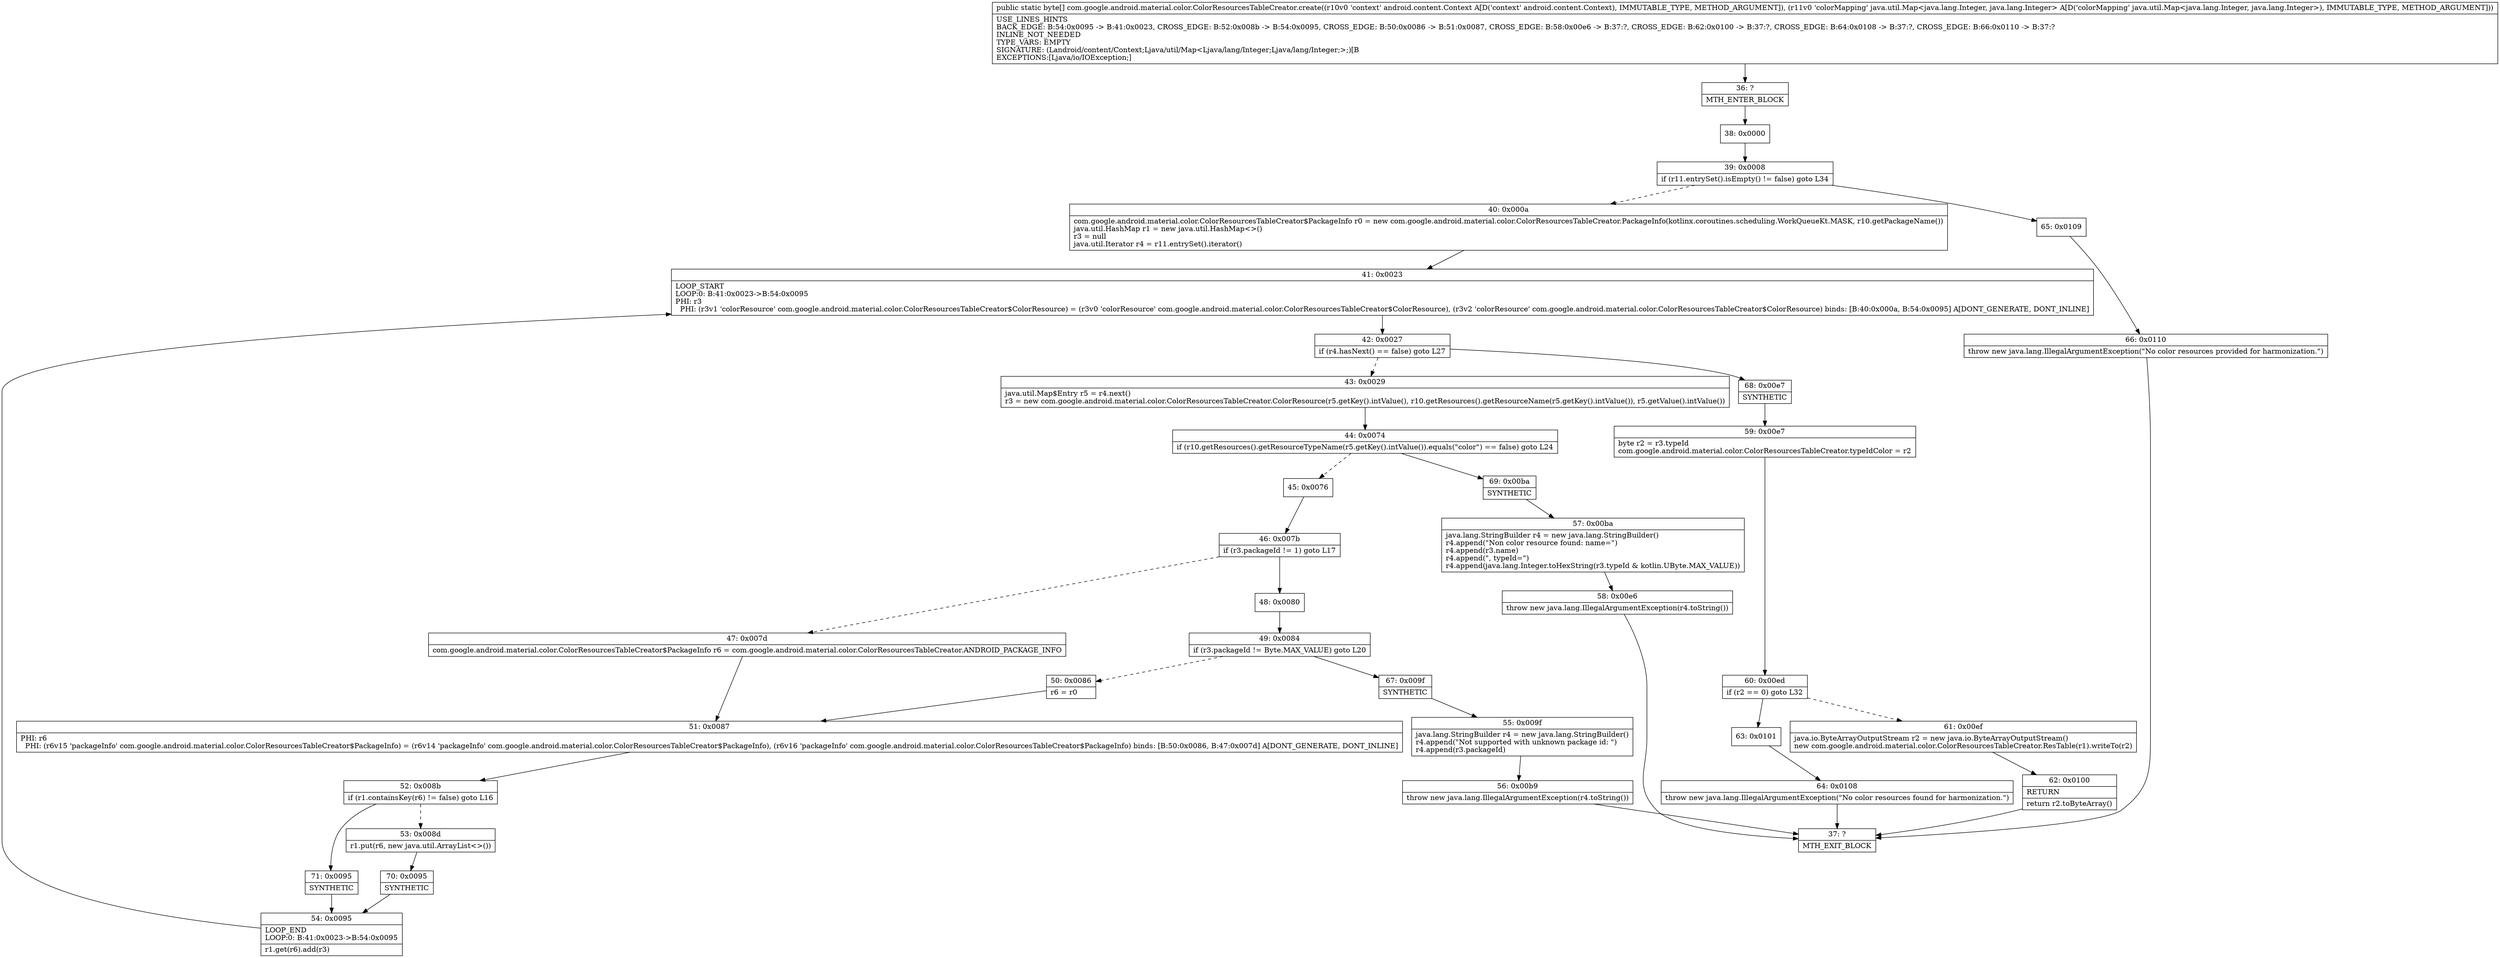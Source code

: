 digraph "CFG forcom.google.android.material.color.ColorResourcesTableCreator.create(Landroid\/content\/Context;Ljava\/util\/Map;)[B" {
Node_36 [shape=record,label="{36\:\ ?|MTH_ENTER_BLOCK\l}"];
Node_38 [shape=record,label="{38\:\ 0x0000}"];
Node_39 [shape=record,label="{39\:\ 0x0008|if (r11.entrySet().isEmpty() != false) goto L34\l}"];
Node_40 [shape=record,label="{40\:\ 0x000a|com.google.android.material.color.ColorResourcesTableCreator$PackageInfo r0 = new com.google.android.material.color.ColorResourcesTableCreator.PackageInfo(kotlinx.coroutines.scheduling.WorkQueueKt.MASK, r10.getPackageName())\ljava.util.HashMap r1 = new java.util.HashMap\<\>()\lr3 = null\ljava.util.Iterator r4 = r11.entrySet().iterator()\l}"];
Node_41 [shape=record,label="{41\:\ 0x0023|LOOP_START\lLOOP:0: B:41:0x0023\-\>B:54:0x0095\lPHI: r3 \l  PHI: (r3v1 'colorResource' com.google.android.material.color.ColorResourcesTableCreator$ColorResource) = (r3v0 'colorResource' com.google.android.material.color.ColorResourcesTableCreator$ColorResource), (r3v2 'colorResource' com.google.android.material.color.ColorResourcesTableCreator$ColorResource) binds: [B:40:0x000a, B:54:0x0095] A[DONT_GENERATE, DONT_INLINE]\l}"];
Node_42 [shape=record,label="{42\:\ 0x0027|if (r4.hasNext() == false) goto L27\l}"];
Node_43 [shape=record,label="{43\:\ 0x0029|java.util.Map$Entry r5 = r4.next()\lr3 = new com.google.android.material.color.ColorResourcesTableCreator.ColorResource(r5.getKey().intValue(), r10.getResources().getResourceName(r5.getKey().intValue()), r5.getValue().intValue())\l}"];
Node_44 [shape=record,label="{44\:\ 0x0074|if (r10.getResources().getResourceTypeName(r5.getKey().intValue()).equals(\"color\") == false) goto L24\l}"];
Node_45 [shape=record,label="{45\:\ 0x0076}"];
Node_46 [shape=record,label="{46\:\ 0x007b|if (r3.packageId != 1) goto L17\l}"];
Node_47 [shape=record,label="{47\:\ 0x007d|com.google.android.material.color.ColorResourcesTableCreator$PackageInfo r6 = com.google.android.material.color.ColorResourcesTableCreator.ANDROID_PACKAGE_INFO\l}"];
Node_51 [shape=record,label="{51\:\ 0x0087|PHI: r6 \l  PHI: (r6v15 'packageInfo' com.google.android.material.color.ColorResourcesTableCreator$PackageInfo) = (r6v14 'packageInfo' com.google.android.material.color.ColorResourcesTableCreator$PackageInfo), (r6v16 'packageInfo' com.google.android.material.color.ColorResourcesTableCreator$PackageInfo) binds: [B:50:0x0086, B:47:0x007d] A[DONT_GENERATE, DONT_INLINE]\l}"];
Node_52 [shape=record,label="{52\:\ 0x008b|if (r1.containsKey(r6) != false) goto L16\l}"];
Node_53 [shape=record,label="{53\:\ 0x008d|r1.put(r6, new java.util.ArrayList\<\>())\l}"];
Node_70 [shape=record,label="{70\:\ 0x0095|SYNTHETIC\l}"];
Node_54 [shape=record,label="{54\:\ 0x0095|LOOP_END\lLOOP:0: B:41:0x0023\-\>B:54:0x0095\l|r1.get(r6).add(r3)\l}"];
Node_71 [shape=record,label="{71\:\ 0x0095|SYNTHETIC\l}"];
Node_48 [shape=record,label="{48\:\ 0x0080}"];
Node_49 [shape=record,label="{49\:\ 0x0084|if (r3.packageId != Byte.MAX_VALUE) goto L20\l}"];
Node_50 [shape=record,label="{50\:\ 0x0086|r6 = r0\l}"];
Node_67 [shape=record,label="{67\:\ 0x009f|SYNTHETIC\l}"];
Node_55 [shape=record,label="{55\:\ 0x009f|java.lang.StringBuilder r4 = new java.lang.StringBuilder()\lr4.append(\"Not supported with unknown package id: \")\lr4.append(r3.packageId)\l}"];
Node_56 [shape=record,label="{56\:\ 0x00b9|throw new java.lang.IllegalArgumentException(r4.toString())\l}"];
Node_37 [shape=record,label="{37\:\ ?|MTH_EXIT_BLOCK\l}"];
Node_69 [shape=record,label="{69\:\ 0x00ba|SYNTHETIC\l}"];
Node_57 [shape=record,label="{57\:\ 0x00ba|java.lang.StringBuilder r4 = new java.lang.StringBuilder()\lr4.append(\"Non color resource found: name=\")\lr4.append(r3.name)\lr4.append(\", typeId=\")\lr4.append(java.lang.Integer.toHexString(r3.typeId & kotlin.UByte.MAX_VALUE))\l}"];
Node_58 [shape=record,label="{58\:\ 0x00e6|throw new java.lang.IllegalArgumentException(r4.toString())\l}"];
Node_68 [shape=record,label="{68\:\ 0x00e7|SYNTHETIC\l}"];
Node_59 [shape=record,label="{59\:\ 0x00e7|byte r2 = r3.typeId\lcom.google.android.material.color.ColorResourcesTableCreator.typeIdColor = r2\l}"];
Node_60 [shape=record,label="{60\:\ 0x00ed|if (r2 == 0) goto L32\l}"];
Node_61 [shape=record,label="{61\:\ 0x00ef|java.io.ByteArrayOutputStream r2 = new java.io.ByteArrayOutputStream()\lnew com.google.android.material.color.ColorResourcesTableCreator.ResTable(r1).writeTo(r2)\l}"];
Node_62 [shape=record,label="{62\:\ 0x0100|RETURN\l|return r2.toByteArray()\l}"];
Node_63 [shape=record,label="{63\:\ 0x0101}"];
Node_64 [shape=record,label="{64\:\ 0x0108|throw new java.lang.IllegalArgumentException(\"No color resources found for harmonization.\")\l}"];
Node_65 [shape=record,label="{65\:\ 0x0109}"];
Node_66 [shape=record,label="{66\:\ 0x0110|throw new java.lang.IllegalArgumentException(\"No color resources provided for harmonization.\")\l}"];
MethodNode[shape=record,label="{public static byte[] com.google.android.material.color.ColorResourcesTableCreator.create((r10v0 'context' android.content.Context A[D('context' android.content.Context), IMMUTABLE_TYPE, METHOD_ARGUMENT]), (r11v0 'colorMapping' java.util.Map\<java.lang.Integer, java.lang.Integer\> A[D('colorMapping' java.util.Map\<java.lang.Integer, java.lang.Integer\>), IMMUTABLE_TYPE, METHOD_ARGUMENT]))  | USE_LINES_HINTS\lBACK_EDGE: B:54:0x0095 \-\> B:41:0x0023, CROSS_EDGE: B:52:0x008b \-\> B:54:0x0095, CROSS_EDGE: B:50:0x0086 \-\> B:51:0x0087, CROSS_EDGE: B:58:0x00e6 \-\> B:37:?, CROSS_EDGE: B:62:0x0100 \-\> B:37:?, CROSS_EDGE: B:64:0x0108 \-\> B:37:?, CROSS_EDGE: B:66:0x0110 \-\> B:37:?\lINLINE_NOT_NEEDED\lTYPE_VARS: EMPTY\lSIGNATURE: (Landroid\/content\/Context;Ljava\/util\/Map\<Ljava\/lang\/Integer;Ljava\/lang\/Integer;\>;)[B\lEXCEPTIONS:[Ljava\/io\/IOException;]\l}"];
MethodNode -> Node_36;Node_36 -> Node_38;
Node_38 -> Node_39;
Node_39 -> Node_40[style=dashed];
Node_39 -> Node_65;
Node_40 -> Node_41;
Node_41 -> Node_42;
Node_42 -> Node_43[style=dashed];
Node_42 -> Node_68;
Node_43 -> Node_44;
Node_44 -> Node_45[style=dashed];
Node_44 -> Node_69;
Node_45 -> Node_46;
Node_46 -> Node_47[style=dashed];
Node_46 -> Node_48;
Node_47 -> Node_51;
Node_51 -> Node_52;
Node_52 -> Node_53[style=dashed];
Node_52 -> Node_71;
Node_53 -> Node_70;
Node_70 -> Node_54;
Node_54 -> Node_41;
Node_71 -> Node_54;
Node_48 -> Node_49;
Node_49 -> Node_50[style=dashed];
Node_49 -> Node_67;
Node_50 -> Node_51;
Node_67 -> Node_55;
Node_55 -> Node_56;
Node_56 -> Node_37;
Node_69 -> Node_57;
Node_57 -> Node_58;
Node_58 -> Node_37;
Node_68 -> Node_59;
Node_59 -> Node_60;
Node_60 -> Node_61[style=dashed];
Node_60 -> Node_63;
Node_61 -> Node_62;
Node_62 -> Node_37;
Node_63 -> Node_64;
Node_64 -> Node_37;
Node_65 -> Node_66;
Node_66 -> Node_37;
}

